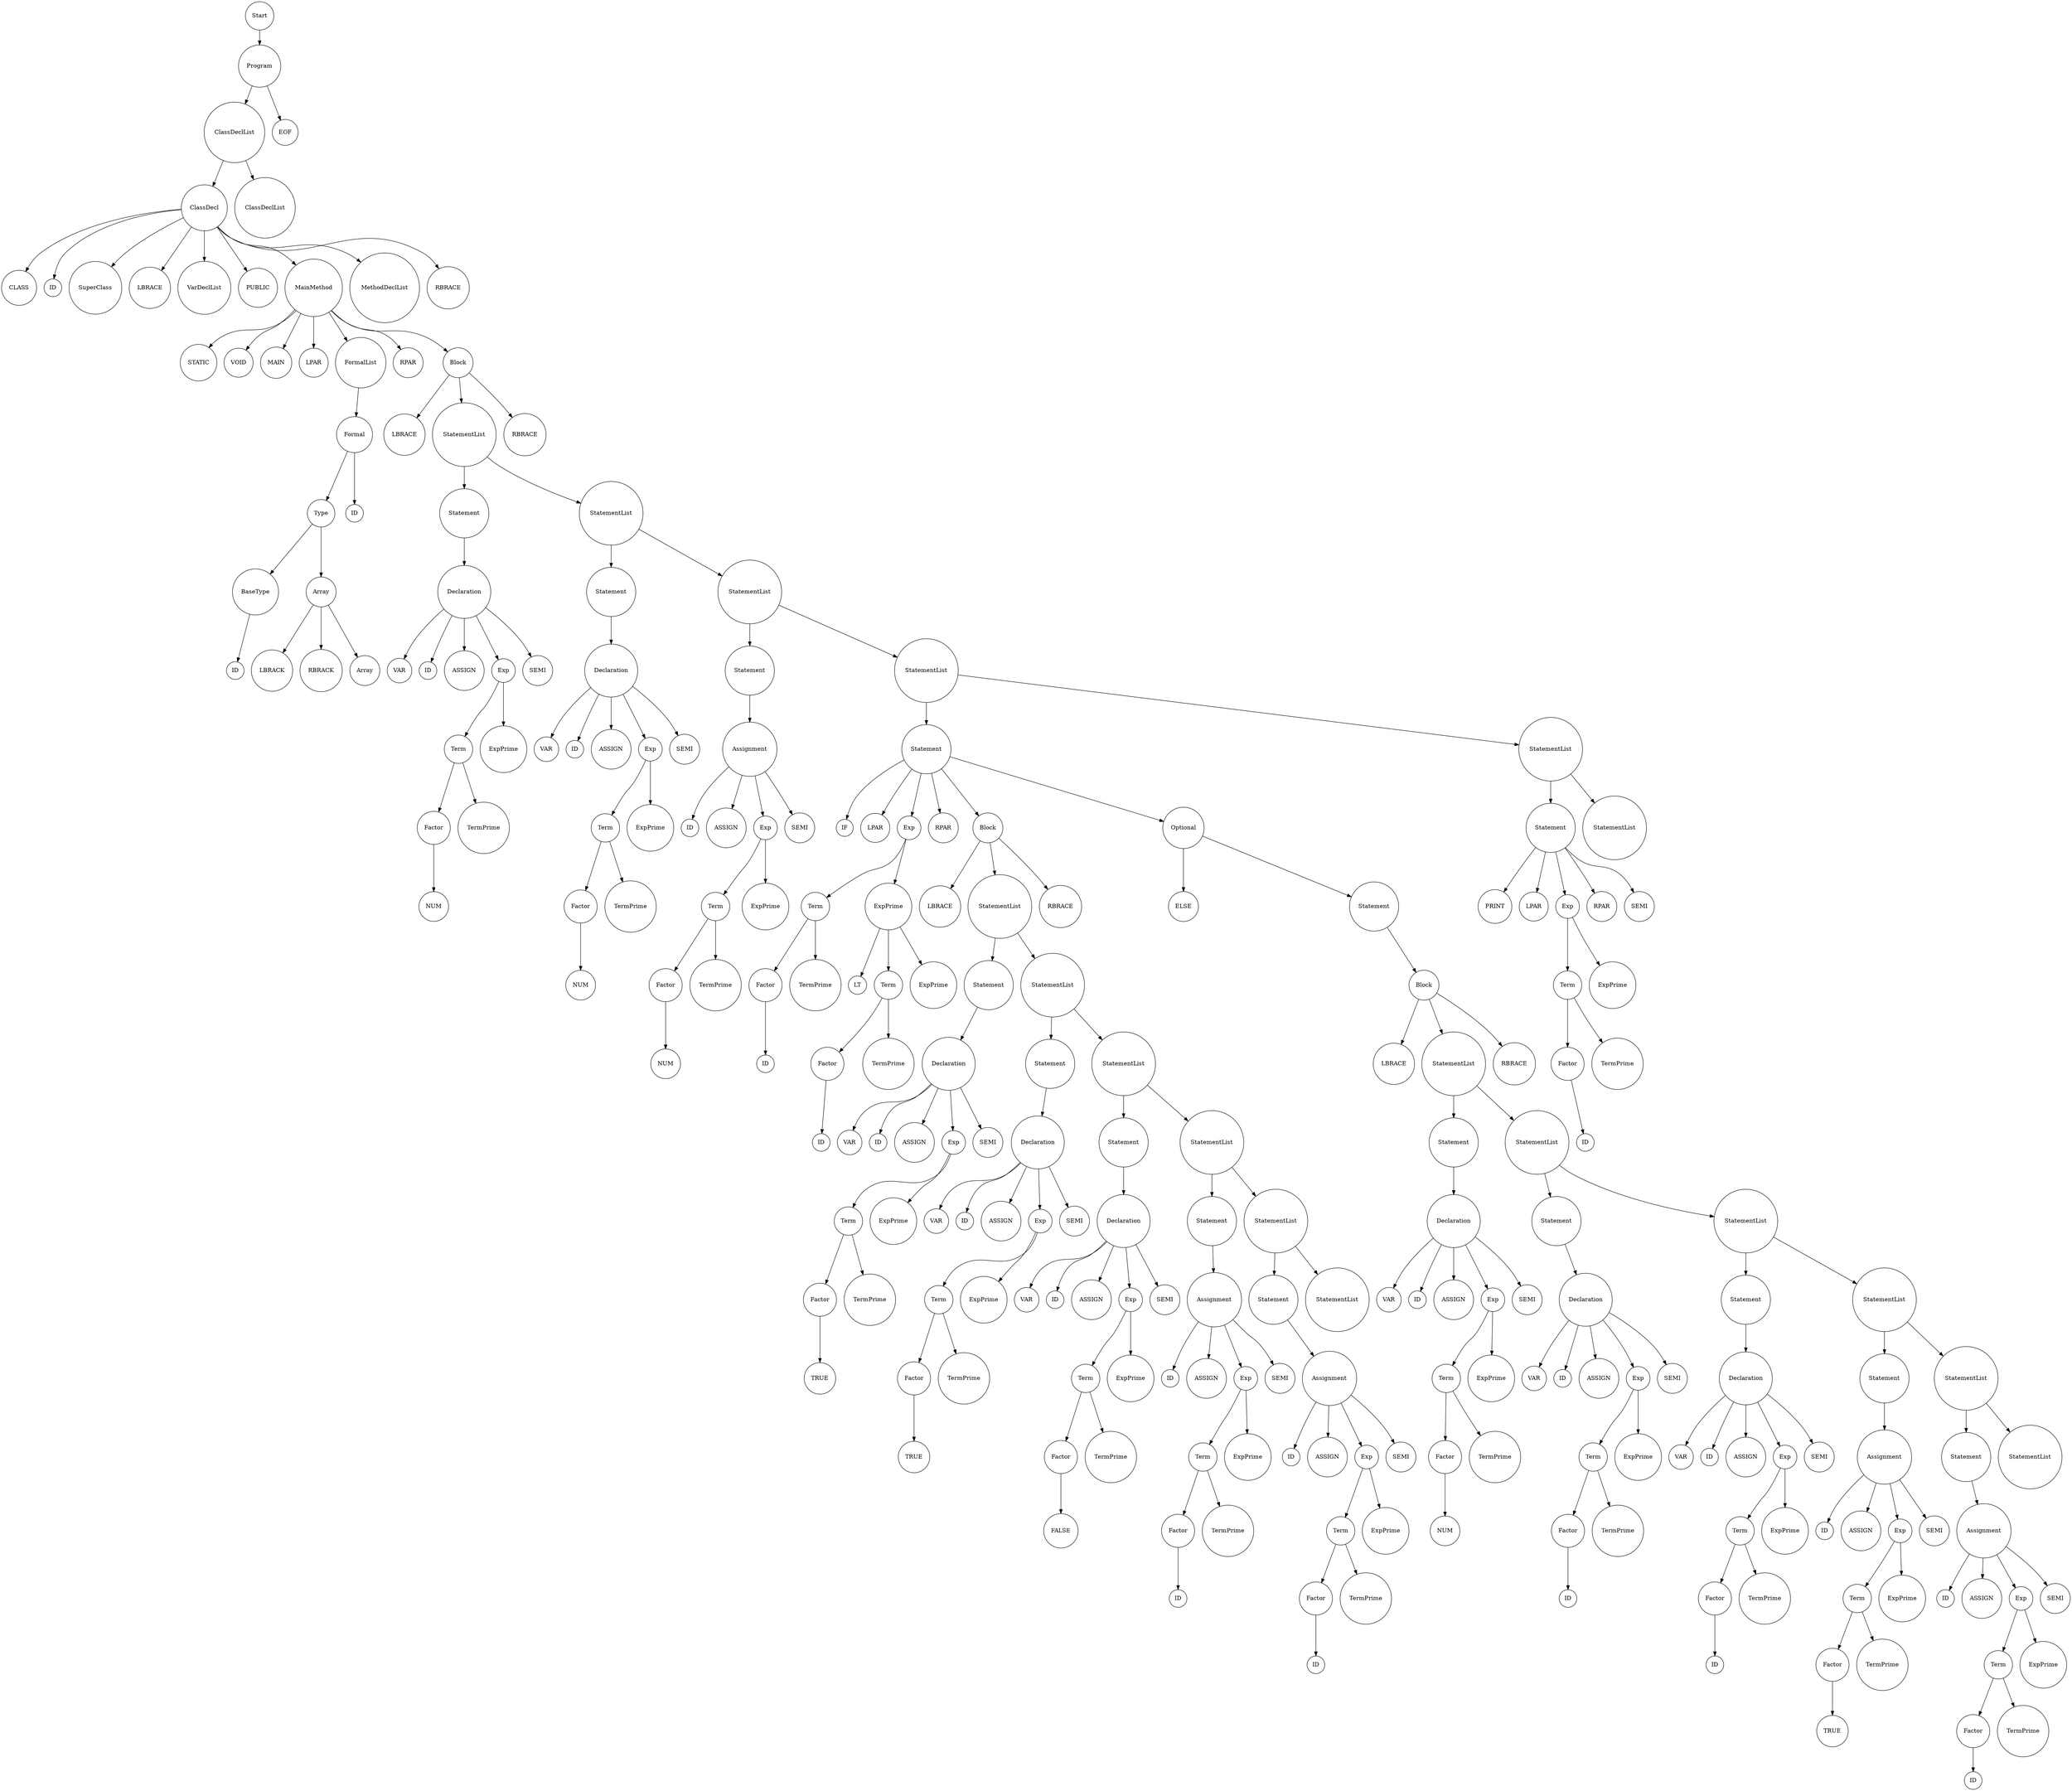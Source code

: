 digraph G {
            rankdir=TB; // Tree-like top-bottom orientation
            node [shape=circle];
              node0 [label="Start"];
  node0_0 [label="Program"];
  node0 -> node0_0;
  node0_0_0 [label="ClassDeclList"];
  node0_0 -> node0_0_0;
  node0_0_0_0 [label="ClassDecl"];
  node0_0_0 -> node0_0_0_0;
  node0_0_0_0_0 [label="CLASS"];
  node0_0_0_0 -> node0_0_0_0_0;
  node0_0_0_0_1 [label="ID"];
  node0_0_0_0 -> node0_0_0_0_1;
  node0_0_0_0_2 [label="SuperClass"];
  node0_0_0_0 -> node0_0_0_0_2;
  node0_0_0_0_3 [label="LBRACE"];
  node0_0_0_0 -> node0_0_0_0_3;
  node0_0_0_0_4 [label="VarDeclList"];
  node0_0_0_0 -> node0_0_0_0_4;
  node0_0_0_0_5 [label="PUBLIC"];
  node0_0_0_0 -> node0_0_0_0_5;
  node0_0_0_0_6 [label="MainMethod"];
  node0_0_0_0 -> node0_0_0_0_6;
  node0_0_0_0_6_0 [label="STATIC"];
  node0_0_0_0_6 -> node0_0_0_0_6_0;
  node0_0_0_0_6_1 [label="VOID"];
  node0_0_0_0_6 -> node0_0_0_0_6_1;
  node0_0_0_0_6_2 [label="MAIN"];
  node0_0_0_0_6 -> node0_0_0_0_6_2;
  node0_0_0_0_6_3 [label="LPAR"];
  node0_0_0_0_6 -> node0_0_0_0_6_3;
  node0_0_0_0_6_4 [label="FormalList"];
  node0_0_0_0_6 -> node0_0_0_0_6_4;
  node0_0_0_0_6_4_0 [label="Formal"];
  node0_0_0_0_6_4 -> node0_0_0_0_6_4_0;
  node0_0_0_0_6_4_0_0 [label="Type"];
  node0_0_0_0_6_4_0 -> node0_0_0_0_6_4_0_0;
  node0_0_0_0_6_4_0_0_0 [label="BaseType"];
  node0_0_0_0_6_4_0_0 -> node0_0_0_0_6_4_0_0_0;
  node0_0_0_0_6_4_0_0_0_0 [label="ID"];
  node0_0_0_0_6_4_0_0_0 -> node0_0_0_0_6_4_0_0_0_0;
  node0_0_0_0_6_4_0_0_1 [label="Array"];
  node0_0_0_0_6_4_0_0 -> node0_0_0_0_6_4_0_0_1;
  node0_0_0_0_6_4_0_0_1_0 [label="LBRACK"];
  node0_0_0_0_6_4_0_0_1 -> node0_0_0_0_6_4_0_0_1_0;
  node0_0_0_0_6_4_0_0_1_1 [label="RBRACK"];
  node0_0_0_0_6_4_0_0_1 -> node0_0_0_0_6_4_0_0_1_1;
  node0_0_0_0_6_4_0_0_1_2 [label="Array"];
  node0_0_0_0_6_4_0_0_1 -> node0_0_0_0_6_4_0_0_1_2;
  node0_0_0_0_6_4_0_1 [label="ID"];
  node0_0_0_0_6_4_0 -> node0_0_0_0_6_4_0_1;
  node0_0_0_0_6_5 [label="RPAR"];
  node0_0_0_0_6 -> node0_0_0_0_6_5;
  node0_0_0_0_6_6 [label="Block"];
  node0_0_0_0_6 -> node0_0_0_0_6_6;
  node0_0_0_0_6_6_0 [label="LBRACE"];
  node0_0_0_0_6_6 -> node0_0_0_0_6_6_0;
  node0_0_0_0_6_6_1 [label="StatementList"];
  node0_0_0_0_6_6 -> node0_0_0_0_6_6_1;
  node0_0_0_0_6_6_1_0 [label="Statement"];
  node0_0_0_0_6_6_1 -> node0_0_0_0_6_6_1_0;
  node0_0_0_0_6_6_1_0_0 [label="Declaration"];
  node0_0_0_0_6_6_1_0 -> node0_0_0_0_6_6_1_0_0;
  node0_0_0_0_6_6_1_0_0_0 [label="VAR"];
  node0_0_0_0_6_6_1_0_0 -> node0_0_0_0_6_6_1_0_0_0;
  node0_0_0_0_6_6_1_0_0_1 [label="ID"];
  node0_0_0_0_6_6_1_0_0 -> node0_0_0_0_6_6_1_0_0_1;
  node0_0_0_0_6_6_1_0_0_2 [label="ASSIGN"];
  node0_0_0_0_6_6_1_0_0 -> node0_0_0_0_6_6_1_0_0_2;
  node0_0_0_0_6_6_1_0_0_3 [label="Exp"];
  node0_0_0_0_6_6_1_0_0 -> node0_0_0_0_6_6_1_0_0_3;
  node0_0_0_0_6_6_1_0_0_3_0 [label="Term"];
  node0_0_0_0_6_6_1_0_0_3 -> node0_0_0_0_6_6_1_0_0_3_0;
  node0_0_0_0_6_6_1_0_0_3_0_0 [label="Factor"];
  node0_0_0_0_6_6_1_0_0_3_0 -> node0_0_0_0_6_6_1_0_0_3_0_0;
  node0_0_0_0_6_6_1_0_0_3_0_0_0 [label="NUM"];
  node0_0_0_0_6_6_1_0_0_3_0_0 -> node0_0_0_0_6_6_1_0_0_3_0_0_0;
  node0_0_0_0_6_6_1_0_0_3_0_1 [label="TermPrime"];
  node0_0_0_0_6_6_1_0_0_3_0 -> node0_0_0_0_6_6_1_0_0_3_0_1;
  node0_0_0_0_6_6_1_0_0_3_1 [label="ExpPrime"];
  node0_0_0_0_6_6_1_0_0_3 -> node0_0_0_0_6_6_1_0_0_3_1;
  node0_0_0_0_6_6_1_0_0_4 [label="SEMI"];
  node0_0_0_0_6_6_1_0_0 -> node0_0_0_0_6_6_1_0_0_4;
  node0_0_0_0_6_6_1_1 [label="StatementList"];
  node0_0_0_0_6_6_1 -> node0_0_0_0_6_6_1_1;
  node0_0_0_0_6_6_1_1_0 [label="Statement"];
  node0_0_0_0_6_6_1_1 -> node0_0_0_0_6_6_1_1_0;
  node0_0_0_0_6_6_1_1_0_0 [label="Declaration"];
  node0_0_0_0_6_6_1_1_0 -> node0_0_0_0_6_6_1_1_0_0;
  node0_0_0_0_6_6_1_1_0_0_0 [label="VAR"];
  node0_0_0_0_6_6_1_1_0_0 -> node0_0_0_0_6_6_1_1_0_0_0;
  node0_0_0_0_6_6_1_1_0_0_1 [label="ID"];
  node0_0_0_0_6_6_1_1_0_0 -> node0_0_0_0_6_6_1_1_0_0_1;
  node0_0_0_0_6_6_1_1_0_0_2 [label="ASSIGN"];
  node0_0_0_0_6_6_1_1_0_0 -> node0_0_0_0_6_6_1_1_0_0_2;
  node0_0_0_0_6_6_1_1_0_0_3 [label="Exp"];
  node0_0_0_0_6_6_1_1_0_0 -> node0_0_0_0_6_6_1_1_0_0_3;
  node0_0_0_0_6_6_1_1_0_0_3_0 [label="Term"];
  node0_0_0_0_6_6_1_1_0_0_3 -> node0_0_0_0_6_6_1_1_0_0_3_0;
  node0_0_0_0_6_6_1_1_0_0_3_0_0 [label="Factor"];
  node0_0_0_0_6_6_1_1_0_0_3_0 -> node0_0_0_0_6_6_1_1_0_0_3_0_0;
  node0_0_0_0_6_6_1_1_0_0_3_0_0_0 [label="NUM"];
  node0_0_0_0_6_6_1_1_0_0_3_0_0 -> node0_0_0_0_6_6_1_1_0_0_3_0_0_0;
  node0_0_0_0_6_6_1_1_0_0_3_0_1 [label="TermPrime"];
  node0_0_0_0_6_6_1_1_0_0_3_0 -> node0_0_0_0_6_6_1_1_0_0_3_0_1;
  node0_0_0_0_6_6_1_1_0_0_3_1 [label="ExpPrime"];
  node0_0_0_0_6_6_1_1_0_0_3 -> node0_0_0_0_6_6_1_1_0_0_3_1;
  node0_0_0_0_6_6_1_1_0_0_4 [label="SEMI"];
  node0_0_0_0_6_6_1_1_0_0 -> node0_0_0_0_6_6_1_1_0_0_4;
  node0_0_0_0_6_6_1_1_1 [label="StatementList"];
  node0_0_0_0_6_6_1_1 -> node0_0_0_0_6_6_1_1_1;
  node0_0_0_0_6_6_1_1_1_0 [label="Statement"];
  node0_0_0_0_6_6_1_1_1 -> node0_0_0_0_6_6_1_1_1_0;
  node0_0_0_0_6_6_1_1_1_0_0 [label="Assignment"];
  node0_0_0_0_6_6_1_1_1_0 -> node0_0_0_0_6_6_1_1_1_0_0;
  node0_0_0_0_6_6_1_1_1_0_0_0 [label="ID"];
  node0_0_0_0_6_6_1_1_1_0_0 -> node0_0_0_0_6_6_1_1_1_0_0_0;
  node0_0_0_0_6_6_1_1_1_0_0_1 [label="ASSIGN"];
  node0_0_0_0_6_6_1_1_1_0_0 -> node0_0_0_0_6_6_1_1_1_0_0_1;
  node0_0_0_0_6_6_1_1_1_0_0_2 [label="Exp"];
  node0_0_0_0_6_6_1_1_1_0_0 -> node0_0_0_0_6_6_1_1_1_0_0_2;
  node0_0_0_0_6_6_1_1_1_0_0_2_0 [label="Term"];
  node0_0_0_0_6_6_1_1_1_0_0_2 -> node0_0_0_0_6_6_1_1_1_0_0_2_0;
  node0_0_0_0_6_6_1_1_1_0_0_2_0_0 [label="Factor"];
  node0_0_0_0_6_6_1_1_1_0_0_2_0 -> node0_0_0_0_6_6_1_1_1_0_0_2_0_0;
  node0_0_0_0_6_6_1_1_1_0_0_2_0_0_0 [label="NUM"];
  node0_0_0_0_6_6_1_1_1_0_0_2_0_0 -> node0_0_0_0_6_6_1_1_1_0_0_2_0_0_0;
  node0_0_0_0_6_6_1_1_1_0_0_2_0_1 [label="TermPrime"];
  node0_0_0_0_6_6_1_1_1_0_0_2_0 -> node0_0_0_0_6_6_1_1_1_0_0_2_0_1;
  node0_0_0_0_6_6_1_1_1_0_0_2_1 [label="ExpPrime"];
  node0_0_0_0_6_6_1_1_1_0_0_2 -> node0_0_0_0_6_6_1_1_1_0_0_2_1;
  node0_0_0_0_6_6_1_1_1_0_0_3 [label="SEMI"];
  node0_0_0_0_6_6_1_1_1_0_0 -> node0_0_0_0_6_6_1_1_1_0_0_3;
  node0_0_0_0_6_6_1_1_1_1 [label="StatementList"];
  node0_0_0_0_6_6_1_1_1 -> node0_0_0_0_6_6_1_1_1_1;
  node0_0_0_0_6_6_1_1_1_1_0 [label="Statement"];
  node0_0_0_0_6_6_1_1_1_1 -> node0_0_0_0_6_6_1_1_1_1_0;
  node0_0_0_0_6_6_1_1_1_1_0_0 [label="IF"];
  node0_0_0_0_6_6_1_1_1_1_0 -> node0_0_0_0_6_6_1_1_1_1_0_0;
  node0_0_0_0_6_6_1_1_1_1_0_1 [label="LPAR"];
  node0_0_0_0_6_6_1_1_1_1_0 -> node0_0_0_0_6_6_1_1_1_1_0_1;
  node0_0_0_0_6_6_1_1_1_1_0_2 [label="Exp"];
  node0_0_0_0_6_6_1_1_1_1_0 -> node0_0_0_0_6_6_1_1_1_1_0_2;
  node0_0_0_0_6_6_1_1_1_1_0_2_0 [label="Term"];
  node0_0_0_0_6_6_1_1_1_1_0_2 -> node0_0_0_0_6_6_1_1_1_1_0_2_0;
  node0_0_0_0_6_6_1_1_1_1_0_2_0_0 [label="Factor"];
  node0_0_0_0_6_6_1_1_1_1_0_2_0 -> node0_0_0_0_6_6_1_1_1_1_0_2_0_0;
  node0_0_0_0_6_6_1_1_1_1_0_2_0_0_0 [label="ID"];
  node0_0_0_0_6_6_1_1_1_1_0_2_0_0 -> node0_0_0_0_6_6_1_1_1_1_0_2_0_0_0;
  node0_0_0_0_6_6_1_1_1_1_0_2_0_1 [label="TermPrime"];
  node0_0_0_0_6_6_1_1_1_1_0_2_0 -> node0_0_0_0_6_6_1_1_1_1_0_2_0_1;
  node0_0_0_0_6_6_1_1_1_1_0_2_1 [label="ExpPrime"];
  node0_0_0_0_6_6_1_1_1_1_0_2 -> node0_0_0_0_6_6_1_1_1_1_0_2_1;
  node0_0_0_0_6_6_1_1_1_1_0_2_1_0 [label="LT"];
  node0_0_0_0_6_6_1_1_1_1_0_2_1 -> node0_0_0_0_6_6_1_1_1_1_0_2_1_0;
  node0_0_0_0_6_6_1_1_1_1_0_2_1_1 [label="Term"];
  node0_0_0_0_6_6_1_1_1_1_0_2_1 -> node0_0_0_0_6_6_1_1_1_1_0_2_1_1;
  node0_0_0_0_6_6_1_1_1_1_0_2_1_1_0 [label="Factor"];
  node0_0_0_0_6_6_1_1_1_1_0_2_1_1 -> node0_0_0_0_6_6_1_1_1_1_0_2_1_1_0;
  node0_0_0_0_6_6_1_1_1_1_0_2_1_1_0_0 [label="ID"];
  node0_0_0_0_6_6_1_1_1_1_0_2_1_1_0 -> node0_0_0_0_6_6_1_1_1_1_0_2_1_1_0_0;
  node0_0_0_0_6_6_1_1_1_1_0_2_1_1_1 [label="TermPrime"];
  node0_0_0_0_6_6_1_1_1_1_0_2_1_1 -> node0_0_0_0_6_6_1_1_1_1_0_2_1_1_1;
  node0_0_0_0_6_6_1_1_1_1_0_2_1_2 [label="ExpPrime"];
  node0_0_0_0_6_6_1_1_1_1_0_2_1 -> node0_0_0_0_6_6_1_1_1_1_0_2_1_2;
  node0_0_0_0_6_6_1_1_1_1_0_3 [label="RPAR"];
  node0_0_0_0_6_6_1_1_1_1_0 -> node0_0_0_0_6_6_1_1_1_1_0_3;
  node0_0_0_0_6_6_1_1_1_1_0_4 [label="Block"];
  node0_0_0_0_6_6_1_1_1_1_0 -> node0_0_0_0_6_6_1_1_1_1_0_4;
  node0_0_0_0_6_6_1_1_1_1_0_4_0 [label="LBRACE"];
  node0_0_0_0_6_6_1_1_1_1_0_4 -> node0_0_0_0_6_6_1_1_1_1_0_4_0;
  node0_0_0_0_6_6_1_1_1_1_0_4_1 [label="StatementList"];
  node0_0_0_0_6_6_1_1_1_1_0_4 -> node0_0_0_0_6_6_1_1_1_1_0_4_1;
  node0_0_0_0_6_6_1_1_1_1_0_4_1_0 [label="Statement"];
  node0_0_0_0_6_6_1_1_1_1_0_4_1 -> node0_0_0_0_6_6_1_1_1_1_0_4_1_0;
  node0_0_0_0_6_6_1_1_1_1_0_4_1_0_0 [label="Declaration"];
  node0_0_0_0_6_6_1_1_1_1_0_4_1_0 -> node0_0_0_0_6_6_1_1_1_1_0_4_1_0_0;
  node0_0_0_0_6_6_1_1_1_1_0_4_1_0_0_0 [label="VAR"];
  node0_0_0_0_6_6_1_1_1_1_0_4_1_0_0 -> node0_0_0_0_6_6_1_1_1_1_0_4_1_0_0_0;
  node0_0_0_0_6_6_1_1_1_1_0_4_1_0_0_1 [label="ID"];
  node0_0_0_0_6_6_1_1_1_1_0_4_1_0_0 -> node0_0_0_0_6_6_1_1_1_1_0_4_1_0_0_1;
  node0_0_0_0_6_6_1_1_1_1_0_4_1_0_0_2 [label="ASSIGN"];
  node0_0_0_0_6_6_1_1_1_1_0_4_1_0_0 -> node0_0_0_0_6_6_1_1_1_1_0_4_1_0_0_2;
  node0_0_0_0_6_6_1_1_1_1_0_4_1_0_0_3 [label="Exp"];
  node0_0_0_0_6_6_1_1_1_1_0_4_1_0_0 -> node0_0_0_0_6_6_1_1_1_1_0_4_1_0_0_3;
  node0_0_0_0_6_6_1_1_1_1_0_4_1_0_0_3_0 [label="Term"];
  node0_0_0_0_6_6_1_1_1_1_0_4_1_0_0_3 -> node0_0_0_0_6_6_1_1_1_1_0_4_1_0_0_3_0;
  node0_0_0_0_6_6_1_1_1_1_0_4_1_0_0_3_0_0 [label="Factor"];
  node0_0_0_0_6_6_1_1_1_1_0_4_1_0_0_3_0 -> node0_0_0_0_6_6_1_1_1_1_0_4_1_0_0_3_0_0;
  node0_0_0_0_6_6_1_1_1_1_0_4_1_0_0_3_0_0_0 [label="TRUE"];
  node0_0_0_0_6_6_1_1_1_1_0_4_1_0_0_3_0_0 -> node0_0_0_0_6_6_1_1_1_1_0_4_1_0_0_3_0_0_0;
  node0_0_0_0_6_6_1_1_1_1_0_4_1_0_0_3_0_1 [label="TermPrime"];
  node0_0_0_0_6_6_1_1_1_1_0_4_1_0_0_3_0 -> node0_0_0_0_6_6_1_1_1_1_0_4_1_0_0_3_0_1;
  node0_0_0_0_6_6_1_1_1_1_0_4_1_0_0_3_1 [label="ExpPrime"];
  node0_0_0_0_6_6_1_1_1_1_0_4_1_0_0_3 -> node0_0_0_0_6_6_1_1_1_1_0_4_1_0_0_3_1;
  node0_0_0_0_6_6_1_1_1_1_0_4_1_0_0_4 [label="SEMI"];
  node0_0_0_0_6_6_1_1_1_1_0_4_1_0_0 -> node0_0_0_0_6_6_1_1_1_1_0_4_1_0_0_4;
  node0_0_0_0_6_6_1_1_1_1_0_4_1_1 [label="StatementList"];
  node0_0_0_0_6_6_1_1_1_1_0_4_1 -> node0_0_0_0_6_6_1_1_1_1_0_4_1_1;
  node0_0_0_0_6_6_1_1_1_1_0_4_1_1_0 [label="Statement"];
  node0_0_0_0_6_6_1_1_1_1_0_4_1_1 -> node0_0_0_0_6_6_1_1_1_1_0_4_1_1_0;
  node0_0_0_0_6_6_1_1_1_1_0_4_1_1_0_0 [label="Declaration"];
  node0_0_0_0_6_6_1_1_1_1_0_4_1_1_0 -> node0_0_0_0_6_6_1_1_1_1_0_4_1_1_0_0;
  node0_0_0_0_6_6_1_1_1_1_0_4_1_1_0_0_0 [label="VAR"];
  node0_0_0_0_6_6_1_1_1_1_0_4_1_1_0_0 -> node0_0_0_0_6_6_1_1_1_1_0_4_1_1_0_0_0;
  node0_0_0_0_6_6_1_1_1_1_0_4_1_1_0_0_1 [label="ID"];
  node0_0_0_0_6_6_1_1_1_1_0_4_1_1_0_0 -> node0_0_0_0_6_6_1_1_1_1_0_4_1_1_0_0_1;
  node0_0_0_0_6_6_1_1_1_1_0_4_1_1_0_0_2 [label="ASSIGN"];
  node0_0_0_0_6_6_1_1_1_1_0_4_1_1_0_0 -> node0_0_0_0_6_6_1_1_1_1_0_4_1_1_0_0_2;
  node0_0_0_0_6_6_1_1_1_1_0_4_1_1_0_0_3 [label="Exp"];
  node0_0_0_0_6_6_1_1_1_1_0_4_1_1_0_0 -> node0_0_0_0_6_6_1_1_1_1_0_4_1_1_0_0_3;
  node0_0_0_0_6_6_1_1_1_1_0_4_1_1_0_0_3_0 [label="Term"];
  node0_0_0_0_6_6_1_1_1_1_0_4_1_1_0_0_3 -> node0_0_0_0_6_6_1_1_1_1_0_4_1_1_0_0_3_0;
  node0_0_0_0_6_6_1_1_1_1_0_4_1_1_0_0_3_0_0 [label="Factor"];
  node0_0_0_0_6_6_1_1_1_1_0_4_1_1_0_0_3_0 -> node0_0_0_0_6_6_1_1_1_1_0_4_1_1_0_0_3_0_0;
  node0_0_0_0_6_6_1_1_1_1_0_4_1_1_0_0_3_0_0_0 [label="TRUE"];
  node0_0_0_0_6_6_1_1_1_1_0_4_1_1_0_0_3_0_0 -> node0_0_0_0_6_6_1_1_1_1_0_4_1_1_0_0_3_0_0_0;
  node0_0_0_0_6_6_1_1_1_1_0_4_1_1_0_0_3_0_1 [label="TermPrime"];
  node0_0_0_0_6_6_1_1_1_1_0_4_1_1_0_0_3_0 -> node0_0_0_0_6_6_1_1_1_1_0_4_1_1_0_0_3_0_1;
  node0_0_0_0_6_6_1_1_1_1_0_4_1_1_0_0_3_1 [label="ExpPrime"];
  node0_0_0_0_6_6_1_1_1_1_0_4_1_1_0_0_3 -> node0_0_0_0_6_6_1_1_1_1_0_4_1_1_0_0_3_1;
  node0_0_0_0_6_6_1_1_1_1_0_4_1_1_0_0_4 [label="SEMI"];
  node0_0_0_0_6_6_1_1_1_1_0_4_1_1_0_0 -> node0_0_0_0_6_6_1_1_1_1_0_4_1_1_0_0_4;
  node0_0_0_0_6_6_1_1_1_1_0_4_1_1_1 [label="StatementList"];
  node0_0_0_0_6_6_1_1_1_1_0_4_1_1 -> node0_0_0_0_6_6_1_1_1_1_0_4_1_1_1;
  node0_0_0_0_6_6_1_1_1_1_0_4_1_1_1_0 [label="Statement"];
  node0_0_0_0_6_6_1_1_1_1_0_4_1_1_1 -> node0_0_0_0_6_6_1_1_1_1_0_4_1_1_1_0;
  node0_0_0_0_6_6_1_1_1_1_0_4_1_1_1_0_0 [label="Declaration"];
  node0_0_0_0_6_6_1_1_1_1_0_4_1_1_1_0 -> node0_0_0_0_6_6_1_1_1_1_0_4_1_1_1_0_0;
  node0_0_0_0_6_6_1_1_1_1_0_4_1_1_1_0_0_0 [label="VAR"];
  node0_0_0_0_6_6_1_1_1_1_0_4_1_1_1_0_0 -> node0_0_0_0_6_6_1_1_1_1_0_4_1_1_1_0_0_0;
  node0_0_0_0_6_6_1_1_1_1_0_4_1_1_1_0_0_1 [label="ID"];
  node0_0_0_0_6_6_1_1_1_1_0_4_1_1_1_0_0 -> node0_0_0_0_6_6_1_1_1_1_0_4_1_1_1_0_0_1;
  node0_0_0_0_6_6_1_1_1_1_0_4_1_1_1_0_0_2 [label="ASSIGN"];
  node0_0_0_0_6_6_1_1_1_1_0_4_1_1_1_0_0 -> node0_0_0_0_6_6_1_1_1_1_0_4_1_1_1_0_0_2;
  node0_0_0_0_6_6_1_1_1_1_0_4_1_1_1_0_0_3 [label="Exp"];
  node0_0_0_0_6_6_1_1_1_1_0_4_1_1_1_0_0 -> node0_0_0_0_6_6_1_1_1_1_0_4_1_1_1_0_0_3;
  node0_0_0_0_6_6_1_1_1_1_0_4_1_1_1_0_0_3_0 [label="Term"];
  node0_0_0_0_6_6_1_1_1_1_0_4_1_1_1_0_0_3 -> node0_0_0_0_6_6_1_1_1_1_0_4_1_1_1_0_0_3_0;
  node0_0_0_0_6_6_1_1_1_1_0_4_1_1_1_0_0_3_0_0 [label="Factor"];
  node0_0_0_0_6_6_1_1_1_1_0_4_1_1_1_0_0_3_0 -> node0_0_0_0_6_6_1_1_1_1_0_4_1_1_1_0_0_3_0_0;
  node0_0_0_0_6_6_1_1_1_1_0_4_1_1_1_0_0_3_0_0_0 [label="FALSE"];
  node0_0_0_0_6_6_1_1_1_1_0_4_1_1_1_0_0_3_0_0 -> node0_0_0_0_6_6_1_1_1_1_0_4_1_1_1_0_0_3_0_0_0;
  node0_0_0_0_6_6_1_1_1_1_0_4_1_1_1_0_0_3_0_1 [label="TermPrime"];
  node0_0_0_0_6_6_1_1_1_1_0_4_1_1_1_0_0_3_0 -> node0_0_0_0_6_6_1_1_1_1_0_4_1_1_1_0_0_3_0_1;
  node0_0_0_0_6_6_1_1_1_1_0_4_1_1_1_0_0_3_1 [label="ExpPrime"];
  node0_0_0_0_6_6_1_1_1_1_0_4_1_1_1_0_0_3 -> node0_0_0_0_6_6_1_1_1_1_0_4_1_1_1_0_0_3_1;
  node0_0_0_0_6_6_1_1_1_1_0_4_1_1_1_0_0_4 [label="SEMI"];
  node0_0_0_0_6_6_1_1_1_1_0_4_1_1_1_0_0 -> node0_0_0_0_6_6_1_1_1_1_0_4_1_1_1_0_0_4;
  node0_0_0_0_6_6_1_1_1_1_0_4_1_1_1_1 [label="StatementList"];
  node0_0_0_0_6_6_1_1_1_1_0_4_1_1_1 -> node0_0_0_0_6_6_1_1_1_1_0_4_1_1_1_1;
  node0_0_0_0_6_6_1_1_1_1_0_4_1_1_1_1_0 [label="Statement"];
  node0_0_0_0_6_6_1_1_1_1_0_4_1_1_1_1 -> node0_0_0_0_6_6_1_1_1_1_0_4_1_1_1_1_0;
  node0_0_0_0_6_6_1_1_1_1_0_4_1_1_1_1_0_0 [label="Assignment"];
  node0_0_0_0_6_6_1_1_1_1_0_4_1_1_1_1_0 -> node0_0_0_0_6_6_1_1_1_1_0_4_1_1_1_1_0_0;
  node0_0_0_0_6_6_1_1_1_1_0_4_1_1_1_1_0_0_0 [label="ID"];
  node0_0_0_0_6_6_1_1_1_1_0_4_1_1_1_1_0_0 -> node0_0_0_0_6_6_1_1_1_1_0_4_1_1_1_1_0_0_0;
  node0_0_0_0_6_6_1_1_1_1_0_4_1_1_1_1_0_0_1 [label="ASSIGN"];
  node0_0_0_0_6_6_1_1_1_1_0_4_1_1_1_1_0_0 -> node0_0_0_0_6_6_1_1_1_1_0_4_1_1_1_1_0_0_1;
  node0_0_0_0_6_6_1_1_1_1_0_4_1_1_1_1_0_0_2 [label="Exp"];
  node0_0_0_0_6_6_1_1_1_1_0_4_1_1_1_1_0_0 -> node0_0_0_0_6_6_1_1_1_1_0_4_1_1_1_1_0_0_2;
  node0_0_0_0_6_6_1_1_1_1_0_4_1_1_1_1_0_0_2_0 [label="Term"];
  node0_0_0_0_6_6_1_1_1_1_0_4_1_1_1_1_0_0_2 -> node0_0_0_0_6_6_1_1_1_1_0_4_1_1_1_1_0_0_2_0;
  node0_0_0_0_6_6_1_1_1_1_0_4_1_1_1_1_0_0_2_0_0 [label="Factor"];
  node0_0_0_0_6_6_1_1_1_1_0_4_1_1_1_1_0_0_2_0 -> node0_0_0_0_6_6_1_1_1_1_0_4_1_1_1_1_0_0_2_0_0;
  node0_0_0_0_6_6_1_1_1_1_0_4_1_1_1_1_0_0_2_0_0_0 [label="ID"];
  node0_0_0_0_6_6_1_1_1_1_0_4_1_1_1_1_0_0_2_0_0 -> node0_0_0_0_6_6_1_1_1_1_0_4_1_1_1_1_0_0_2_0_0_0;
  node0_0_0_0_6_6_1_1_1_1_0_4_1_1_1_1_0_0_2_0_1 [label="TermPrime"];
  node0_0_0_0_6_6_1_1_1_1_0_4_1_1_1_1_0_0_2_0 -> node0_0_0_0_6_6_1_1_1_1_0_4_1_1_1_1_0_0_2_0_1;
  node0_0_0_0_6_6_1_1_1_1_0_4_1_1_1_1_0_0_2_1 [label="ExpPrime"];
  node0_0_0_0_6_6_1_1_1_1_0_4_1_1_1_1_0_0_2 -> node0_0_0_0_6_6_1_1_1_1_0_4_1_1_1_1_0_0_2_1;
  node0_0_0_0_6_6_1_1_1_1_0_4_1_1_1_1_0_0_3 [label="SEMI"];
  node0_0_0_0_6_6_1_1_1_1_0_4_1_1_1_1_0_0 -> node0_0_0_0_6_6_1_1_1_1_0_4_1_1_1_1_0_0_3;
  node0_0_0_0_6_6_1_1_1_1_0_4_1_1_1_1_1 [label="StatementList"];
  node0_0_0_0_6_6_1_1_1_1_0_4_1_1_1_1 -> node0_0_0_0_6_6_1_1_1_1_0_4_1_1_1_1_1;
  node0_0_0_0_6_6_1_1_1_1_0_4_1_1_1_1_1_0 [label="Statement"];
  node0_0_0_0_6_6_1_1_1_1_0_4_1_1_1_1_1 -> node0_0_0_0_6_6_1_1_1_1_0_4_1_1_1_1_1_0;
  node0_0_0_0_6_6_1_1_1_1_0_4_1_1_1_1_1_0_0 [label="Assignment"];
  node0_0_0_0_6_6_1_1_1_1_0_4_1_1_1_1_1_0 -> node0_0_0_0_6_6_1_1_1_1_0_4_1_1_1_1_1_0_0;
  node0_0_0_0_6_6_1_1_1_1_0_4_1_1_1_1_1_0_0_0 [label="ID"];
  node0_0_0_0_6_6_1_1_1_1_0_4_1_1_1_1_1_0_0 -> node0_0_0_0_6_6_1_1_1_1_0_4_1_1_1_1_1_0_0_0;
  node0_0_0_0_6_6_1_1_1_1_0_4_1_1_1_1_1_0_0_1 [label="ASSIGN"];
  node0_0_0_0_6_6_1_1_1_1_0_4_1_1_1_1_1_0_0 -> node0_0_0_0_6_6_1_1_1_1_0_4_1_1_1_1_1_0_0_1;
  node0_0_0_0_6_6_1_1_1_1_0_4_1_1_1_1_1_0_0_2 [label="Exp"];
  node0_0_0_0_6_6_1_1_1_1_0_4_1_1_1_1_1_0_0 -> node0_0_0_0_6_6_1_1_1_1_0_4_1_1_1_1_1_0_0_2;
  node0_0_0_0_6_6_1_1_1_1_0_4_1_1_1_1_1_0_0_2_0 [label="Term"];
  node0_0_0_0_6_6_1_1_1_1_0_4_1_1_1_1_1_0_0_2 -> node0_0_0_0_6_6_1_1_1_1_0_4_1_1_1_1_1_0_0_2_0;
  node0_0_0_0_6_6_1_1_1_1_0_4_1_1_1_1_1_0_0_2_0_0 [label="Factor"];
  node0_0_0_0_6_6_1_1_1_1_0_4_1_1_1_1_1_0_0_2_0 -> node0_0_0_0_6_6_1_1_1_1_0_4_1_1_1_1_1_0_0_2_0_0;
  node0_0_0_0_6_6_1_1_1_1_0_4_1_1_1_1_1_0_0_2_0_0_0 [label="ID"];
  node0_0_0_0_6_6_1_1_1_1_0_4_1_1_1_1_1_0_0_2_0_0 -> node0_0_0_0_6_6_1_1_1_1_0_4_1_1_1_1_1_0_0_2_0_0_0;
  node0_0_0_0_6_6_1_1_1_1_0_4_1_1_1_1_1_0_0_2_0_1 [label="TermPrime"];
  node0_0_0_0_6_6_1_1_1_1_0_4_1_1_1_1_1_0_0_2_0 -> node0_0_0_0_6_6_1_1_1_1_0_4_1_1_1_1_1_0_0_2_0_1;
  node0_0_0_0_6_6_1_1_1_1_0_4_1_1_1_1_1_0_0_2_1 [label="ExpPrime"];
  node0_0_0_0_6_6_1_1_1_1_0_4_1_1_1_1_1_0_0_2 -> node0_0_0_0_6_6_1_1_1_1_0_4_1_1_1_1_1_0_0_2_1;
  node0_0_0_0_6_6_1_1_1_1_0_4_1_1_1_1_1_0_0_3 [label="SEMI"];
  node0_0_0_0_6_6_1_1_1_1_0_4_1_1_1_1_1_0_0 -> node0_0_0_0_6_6_1_1_1_1_0_4_1_1_1_1_1_0_0_3;
  node0_0_0_0_6_6_1_1_1_1_0_4_1_1_1_1_1_1 [label="StatementList"];
  node0_0_0_0_6_6_1_1_1_1_0_4_1_1_1_1_1 -> node0_0_0_0_6_6_1_1_1_1_0_4_1_1_1_1_1_1;
  node0_0_0_0_6_6_1_1_1_1_0_4_2 [label="RBRACE"];
  node0_0_0_0_6_6_1_1_1_1_0_4 -> node0_0_0_0_6_6_1_1_1_1_0_4_2;
  node0_0_0_0_6_6_1_1_1_1_0_5 [label="Optional"];
  node0_0_0_0_6_6_1_1_1_1_0 -> node0_0_0_0_6_6_1_1_1_1_0_5;
  node0_0_0_0_6_6_1_1_1_1_0_5_0 [label="ELSE"];
  node0_0_0_0_6_6_1_1_1_1_0_5 -> node0_0_0_0_6_6_1_1_1_1_0_5_0;
  node0_0_0_0_6_6_1_1_1_1_0_5_1 [label="Statement"];
  node0_0_0_0_6_6_1_1_1_1_0_5 -> node0_0_0_0_6_6_1_1_1_1_0_5_1;
  node0_0_0_0_6_6_1_1_1_1_0_5_1_0 [label="Block"];
  node0_0_0_0_6_6_1_1_1_1_0_5_1 -> node0_0_0_0_6_6_1_1_1_1_0_5_1_0;
  node0_0_0_0_6_6_1_1_1_1_0_5_1_0_0 [label="LBRACE"];
  node0_0_0_0_6_6_1_1_1_1_0_5_1_0 -> node0_0_0_0_6_6_1_1_1_1_0_5_1_0_0;
  node0_0_0_0_6_6_1_1_1_1_0_5_1_0_1 [label="StatementList"];
  node0_0_0_0_6_6_1_1_1_1_0_5_1_0 -> node0_0_0_0_6_6_1_1_1_1_0_5_1_0_1;
  node0_0_0_0_6_6_1_1_1_1_0_5_1_0_1_0 [label="Statement"];
  node0_0_0_0_6_6_1_1_1_1_0_5_1_0_1 -> node0_0_0_0_6_6_1_1_1_1_0_5_1_0_1_0;
  node0_0_0_0_6_6_1_1_1_1_0_5_1_0_1_0_0 [label="Declaration"];
  node0_0_0_0_6_6_1_1_1_1_0_5_1_0_1_0 -> node0_0_0_0_6_6_1_1_1_1_0_5_1_0_1_0_0;
  node0_0_0_0_6_6_1_1_1_1_0_5_1_0_1_0_0_0 [label="VAR"];
  node0_0_0_0_6_6_1_1_1_1_0_5_1_0_1_0_0 -> node0_0_0_0_6_6_1_1_1_1_0_5_1_0_1_0_0_0;
  node0_0_0_0_6_6_1_1_1_1_0_5_1_0_1_0_0_1 [label="ID"];
  node0_0_0_0_6_6_1_1_1_1_0_5_1_0_1_0_0 -> node0_0_0_0_6_6_1_1_1_1_0_5_1_0_1_0_0_1;
  node0_0_0_0_6_6_1_1_1_1_0_5_1_0_1_0_0_2 [label="ASSIGN"];
  node0_0_0_0_6_6_1_1_1_1_0_5_1_0_1_0_0 -> node0_0_0_0_6_6_1_1_1_1_0_5_1_0_1_0_0_2;
  node0_0_0_0_6_6_1_1_1_1_0_5_1_0_1_0_0_3 [label="Exp"];
  node0_0_0_0_6_6_1_1_1_1_0_5_1_0_1_0_0 -> node0_0_0_0_6_6_1_1_1_1_0_5_1_0_1_0_0_3;
  node0_0_0_0_6_6_1_1_1_1_0_5_1_0_1_0_0_3_0 [label="Term"];
  node0_0_0_0_6_6_1_1_1_1_0_5_1_0_1_0_0_3 -> node0_0_0_0_6_6_1_1_1_1_0_5_1_0_1_0_0_3_0;
  node0_0_0_0_6_6_1_1_1_1_0_5_1_0_1_0_0_3_0_0 [label="Factor"];
  node0_0_0_0_6_6_1_1_1_1_0_5_1_0_1_0_0_3_0 -> node0_0_0_0_6_6_1_1_1_1_0_5_1_0_1_0_0_3_0_0;
  node0_0_0_0_6_6_1_1_1_1_0_5_1_0_1_0_0_3_0_0_0 [label="NUM"];
  node0_0_0_0_6_6_1_1_1_1_0_5_1_0_1_0_0_3_0_0 -> node0_0_0_0_6_6_1_1_1_1_0_5_1_0_1_0_0_3_0_0_0;
  node0_0_0_0_6_6_1_1_1_1_0_5_1_0_1_0_0_3_0_1 [label="TermPrime"];
  node0_0_0_0_6_6_1_1_1_1_0_5_1_0_1_0_0_3_0 -> node0_0_0_0_6_6_1_1_1_1_0_5_1_0_1_0_0_3_0_1;
  node0_0_0_0_6_6_1_1_1_1_0_5_1_0_1_0_0_3_1 [label="ExpPrime"];
  node0_0_0_0_6_6_1_1_1_1_0_5_1_0_1_0_0_3 -> node0_0_0_0_6_6_1_1_1_1_0_5_1_0_1_0_0_3_1;
  node0_0_0_0_6_6_1_1_1_1_0_5_1_0_1_0_0_4 [label="SEMI"];
  node0_0_0_0_6_6_1_1_1_1_0_5_1_0_1_0_0 -> node0_0_0_0_6_6_1_1_1_1_0_5_1_0_1_0_0_4;
  node0_0_0_0_6_6_1_1_1_1_0_5_1_0_1_1 [label="StatementList"];
  node0_0_0_0_6_6_1_1_1_1_0_5_1_0_1 -> node0_0_0_0_6_6_1_1_1_1_0_5_1_0_1_1;
  node0_0_0_0_6_6_1_1_1_1_0_5_1_0_1_1_0 [label="Statement"];
  node0_0_0_0_6_6_1_1_1_1_0_5_1_0_1_1 -> node0_0_0_0_6_6_1_1_1_1_0_5_1_0_1_1_0;
  node0_0_0_0_6_6_1_1_1_1_0_5_1_0_1_1_0_0 [label="Declaration"];
  node0_0_0_0_6_6_1_1_1_1_0_5_1_0_1_1_0 -> node0_0_0_0_6_6_1_1_1_1_0_5_1_0_1_1_0_0;
  node0_0_0_0_6_6_1_1_1_1_0_5_1_0_1_1_0_0_0 [label="VAR"];
  node0_0_0_0_6_6_1_1_1_1_0_5_1_0_1_1_0_0 -> node0_0_0_0_6_6_1_1_1_1_0_5_1_0_1_1_0_0_0;
  node0_0_0_0_6_6_1_1_1_1_0_5_1_0_1_1_0_0_1 [label="ID"];
  node0_0_0_0_6_6_1_1_1_1_0_5_1_0_1_1_0_0 -> node0_0_0_0_6_6_1_1_1_1_0_5_1_0_1_1_0_0_1;
  node0_0_0_0_6_6_1_1_1_1_0_5_1_0_1_1_0_0_2 [label="ASSIGN"];
  node0_0_0_0_6_6_1_1_1_1_0_5_1_0_1_1_0_0 -> node0_0_0_0_6_6_1_1_1_1_0_5_1_0_1_1_0_0_2;
  node0_0_0_0_6_6_1_1_1_1_0_5_1_0_1_1_0_0_3 [label="Exp"];
  node0_0_0_0_6_6_1_1_1_1_0_5_1_0_1_1_0_0 -> node0_0_0_0_6_6_1_1_1_1_0_5_1_0_1_1_0_0_3;
  node0_0_0_0_6_6_1_1_1_1_0_5_1_0_1_1_0_0_3_0 [label="Term"];
  node0_0_0_0_6_6_1_1_1_1_0_5_1_0_1_1_0_0_3 -> node0_0_0_0_6_6_1_1_1_1_0_5_1_0_1_1_0_0_3_0;
  node0_0_0_0_6_6_1_1_1_1_0_5_1_0_1_1_0_0_3_0_0 [label="Factor"];
  node0_0_0_0_6_6_1_1_1_1_0_5_1_0_1_1_0_0_3_0 -> node0_0_0_0_6_6_1_1_1_1_0_5_1_0_1_1_0_0_3_0_0;
  node0_0_0_0_6_6_1_1_1_1_0_5_1_0_1_1_0_0_3_0_0_0 [label="ID"];
  node0_0_0_0_6_6_1_1_1_1_0_5_1_0_1_1_0_0_3_0_0 -> node0_0_0_0_6_6_1_1_1_1_0_5_1_0_1_1_0_0_3_0_0_0;
  node0_0_0_0_6_6_1_1_1_1_0_5_1_0_1_1_0_0_3_0_1 [label="TermPrime"];
  node0_0_0_0_6_6_1_1_1_1_0_5_1_0_1_1_0_0_3_0 -> node0_0_0_0_6_6_1_1_1_1_0_5_1_0_1_1_0_0_3_0_1;
  node0_0_0_0_6_6_1_1_1_1_0_5_1_0_1_1_0_0_3_1 [label="ExpPrime"];
  node0_0_0_0_6_6_1_1_1_1_0_5_1_0_1_1_0_0_3 -> node0_0_0_0_6_6_1_1_1_1_0_5_1_0_1_1_0_0_3_1;
  node0_0_0_0_6_6_1_1_1_1_0_5_1_0_1_1_0_0_4 [label="SEMI"];
  node0_0_0_0_6_6_1_1_1_1_0_5_1_0_1_1_0_0 -> node0_0_0_0_6_6_1_1_1_1_0_5_1_0_1_1_0_0_4;
  node0_0_0_0_6_6_1_1_1_1_0_5_1_0_1_1_1 [label="StatementList"];
  node0_0_0_0_6_6_1_1_1_1_0_5_1_0_1_1 -> node0_0_0_0_6_6_1_1_1_1_0_5_1_0_1_1_1;
  node0_0_0_0_6_6_1_1_1_1_0_5_1_0_1_1_1_0 [label="Statement"];
  node0_0_0_0_6_6_1_1_1_1_0_5_1_0_1_1_1 -> node0_0_0_0_6_6_1_1_1_1_0_5_1_0_1_1_1_0;
  node0_0_0_0_6_6_1_1_1_1_0_5_1_0_1_1_1_0_0 [label="Declaration"];
  node0_0_0_0_6_6_1_1_1_1_0_5_1_0_1_1_1_0 -> node0_0_0_0_6_6_1_1_1_1_0_5_1_0_1_1_1_0_0;
  node0_0_0_0_6_6_1_1_1_1_0_5_1_0_1_1_1_0_0_0 [label="VAR"];
  node0_0_0_0_6_6_1_1_1_1_0_5_1_0_1_1_1_0_0 -> node0_0_0_0_6_6_1_1_1_1_0_5_1_0_1_1_1_0_0_0;
  node0_0_0_0_6_6_1_1_1_1_0_5_1_0_1_1_1_0_0_1 [label="ID"];
  node0_0_0_0_6_6_1_1_1_1_0_5_1_0_1_1_1_0_0 -> node0_0_0_0_6_6_1_1_1_1_0_5_1_0_1_1_1_0_0_1;
  node0_0_0_0_6_6_1_1_1_1_0_5_1_0_1_1_1_0_0_2 [label="ASSIGN"];
  node0_0_0_0_6_6_1_1_1_1_0_5_1_0_1_1_1_0_0 -> node0_0_0_0_6_6_1_1_1_1_0_5_1_0_1_1_1_0_0_2;
  node0_0_0_0_6_6_1_1_1_1_0_5_1_0_1_1_1_0_0_3 [label="Exp"];
  node0_0_0_0_6_6_1_1_1_1_0_5_1_0_1_1_1_0_0 -> node0_0_0_0_6_6_1_1_1_1_0_5_1_0_1_1_1_0_0_3;
  node0_0_0_0_6_6_1_1_1_1_0_5_1_0_1_1_1_0_0_3_0 [label="Term"];
  node0_0_0_0_6_6_1_1_1_1_0_5_1_0_1_1_1_0_0_3 -> node0_0_0_0_6_6_1_1_1_1_0_5_1_0_1_1_1_0_0_3_0;
  node0_0_0_0_6_6_1_1_1_1_0_5_1_0_1_1_1_0_0_3_0_0 [label="Factor"];
  node0_0_0_0_6_6_1_1_1_1_0_5_1_0_1_1_1_0_0_3_0 -> node0_0_0_0_6_6_1_1_1_1_0_5_1_0_1_1_1_0_0_3_0_0;
  node0_0_0_0_6_6_1_1_1_1_0_5_1_0_1_1_1_0_0_3_0_0_0 [label="ID"];
  node0_0_0_0_6_6_1_1_1_1_0_5_1_0_1_1_1_0_0_3_0_0 -> node0_0_0_0_6_6_1_1_1_1_0_5_1_0_1_1_1_0_0_3_0_0_0;
  node0_0_0_0_6_6_1_1_1_1_0_5_1_0_1_1_1_0_0_3_0_1 [label="TermPrime"];
  node0_0_0_0_6_6_1_1_1_1_0_5_1_0_1_1_1_0_0_3_0 -> node0_0_0_0_6_6_1_1_1_1_0_5_1_0_1_1_1_0_0_3_0_1;
  node0_0_0_0_6_6_1_1_1_1_0_5_1_0_1_1_1_0_0_3_1 [label="ExpPrime"];
  node0_0_0_0_6_6_1_1_1_1_0_5_1_0_1_1_1_0_0_3 -> node0_0_0_0_6_6_1_1_1_1_0_5_1_0_1_1_1_0_0_3_1;
  node0_0_0_0_6_6_1_1_1_1_0_5_1_0_1_1_1_0_0_4 [label="SEMI"];
  node0_0_0_0_6_6_1_1_1_1_0_5_1_0_1_1_1_0_0 -> node0_0_0_0_6_6_1_1_1_1_0_5_1_0_1_1_1_0_0_4;
  node0_0_0_0_6_6_1_1_1_1_0_5_1_0_1_1_1_1 [label="StatementList"];
  node0_0_0_0_6_6_1_1_1_1_0_5_1_0_1_1_1 -> node0_0_0_0_6_6_1_1_1_1_0_5_1_0_1_1_1_1;
  node0_0_0_0_6_6_1_1_1_1_0_5_1_0_1_1_1_1_0 [label="Statement"];
  node0_0_0_0_6_6_1_1_1_1_0_5_1_0_1_1_1_1 -> node0_0_0_0_6_6_1_1_1_1_0_5_1_0_1_1_1_1_0;
  node0_0_0_0_6_6_1_1_1_1_0_5_1_0_1_1_1_1_0_0 [label="Assignment"];
  node0_0_0_0_6_6_1_1_1_1_0_5_1_0_1_1_1_1_0 -> node0_0_0_0_6_6_1_1_1_1_0_5_1_0_1_1_1_1_0_0;
  node0_0_0_0_6_6_1_1_1_1_0_5_1_0_1_1_1_1_0_0_0 [label="ID"];
  node0_0_0_0_6_6_1_1_1_1_0_5_1_0_1_1_1_1_0_0 -> node0_0_0_0_6_6_1_1_1_1_0_5_1_0_1_1_1_1_0_0_0;
  node0_0_0_0_6_6_1_1_1_1_0_5_1_0_1_1_1_1_0_0_1 [label="ASSIGN"];
  node0_0_0_0_6_6_1_1_1_1_0_5_1_0_1_1_1_1_0_0 -> node0_0_0_0_6_6_1_1_1_1_0_5_1_0_1_1_1_1_0_0_1;
  node0_0_0_0_6_6_1_1_1_1_0_5_1_0_1_1_1_1_0_0_2 [label="Exp"];
  node0_0_0_0_6_6_1_1_1_1_0_5_1_0_1_1_1_1_0_0 -> node0_0_0_0_6_6_1_1_1_1_0_5_1_0_1_1_1_1_0_0_2;
  node0_0_0_0_6_6_1_1_1_1_0_5_1_0_1_1_1_1_0_0_2_0 [label="Term"];
  node0_0_0_0_6_6_1_1_1_1_0_5_1_0_1_1_1_1_0_0_2 -> node0_0_0_0_6_6_1_1_1_1_0_5_1_0_1_1_1_1_0_0_2_0;
  node0_0_0_0_6_6_1_1_1_1_0_5_1_0_1_1_1_1_0_0_2_0_0 [label="Factor"];
  node0_0_0_0_6_6_1_1_1_1_0_5_1_0_1_1_1_1_0_0_2_0 -> node0_0_0_0_6_6_1_1_1_1_0_5_1_0_1_1_1_1_0_0_2_0_0;
  node0_0_0_0_6_6_1_1_1_1_0_5_1_0_1_1_1_1_0_0_2_0_0_0 [label="TRUE"];
  node0_0_0_0_6_6_1_1_1_1_0_5_1_0_1_1_1_1_0_0_2_0_0 -> node0_0_0_0_6_6_1_1_1_1_0_5_1_0_1_1_1_1_0_0_2_0_0_0;
  node0_0_0_0_6_6_1_1_1_1_0_5_1_0_1_1_1_1_0_0_2_0_1 [label="TermPrime"];
  node0_0_0_0_6_6_1_1_1_1_0_5_1_0_1_1_1_1_0_0_2_0 -> node0_0_0_0_6_6_1_1_1_1_0_5_1_0_1_1_1_1_0_0_2_0_1;
  node0_0_0_0_6_6_1_1_1_1_0_5_1_0_1_1_1_1_0_0_2_1 [label="ExpPrime"];
  node0_0_0_0_6_6_1_1_1_1_0_5_1_0_1_1_1_1_0_0_2 -> node0_0_0_0_6_6_1_1_1_1_0_5_1_0_1_1_1_1_0_0_2_1;
  node0_0_0_0_6_6_1_1_1_1_0_5_1_0_1_1_1_1_0_0_3 [label="SEMI"];
  node0_0_0_0_6_6_1_1_1_1_0_5_1_0_1_1_1_1_0_0 -> node0_0_0_0_6_6_1_1_1_1_0_5_1_0_1_1_1_1_0_0_3;
  node0_0_0_0_6_6_1_1_1_1_0_5_1_0_1_1_1_1_1 [label="StatementList"];
  node0_0_0_0_6_6_1_1_1_1_0_5_1_0_1_1_1_1 -> node0_0_0_0_6_6_1_1_1_1_0_5_1_0_1_1_1_1_1;
  node0_0_0_0_6_6_1_1_1_1_0_5_1_0_1_1_1_1_1_0 [label="Statement"];
  node0_0_0_0_6_6_1_1_1_1_0_5_1_0_1_1_1_1_1 -> node0_0_0_0_6_6_1_1_1_1_0_5_1_0_1_1_1_1_1_0;
  node0_0_0_0_6_6_1_1_1_1_0_5_1_0_1_1_1_1_1_0_0 [label="Assignment"];
  node0_0_0_0_6_6_1_1_1_1_0_5_1_0_1_1_1_1_1_0 -> node0_0_0_0_6_6_1_1_1_1_0_5_1_0_1_1_1_1_1_0_0;
  node0_0_0_0_6_6_1_1_1_1_0_5_1_0_1_1_1_1_1_0_0_0 [label="ID"];
  node0_0_0_0_6_6_1_1_1_1_0_5_1_0_1_1_1_1_1_0_0 -> node0_0_0_0_6_6_1_1_1_1_0_5_1_0_1_1_1_1_1_0_0_0;
  node0_0_0_0_6_6_1_1_1_1_0_5_1_0_1_1_1_1_1_0_0_1 [label="ASSIGN"];
  node0_0_0_0_6_6_1_1_1_1_0_5_1_0_1_1_1_1_1_0_0 -> node0_0_0_0_6_6_1_1_1_1_0_5_1_0_1_1_1_1_1_0_0_1;
  node0_0_0_0_6_6_1_1_1_1_0_5_1_0_1_1_1_1_1_0_0_2 [label="Exp"];
  node0_0_0_0_6_6_1_1_1_1_0_5_1_0_1_1_1_1_1_0_0 -> node0_0_0_0_6_6_1_1_1_1_0_5_1_0_1_1_1_1_1_0_0_2;
  node0_0_0_0_6_6_1_1_1_1_0_5_1_0_1_1_1_1_1_0_0_2_0 [label="Term"];
  node0_0_0_0_6_6_1_1_1_1_0_5_1_0_1_1_1_1_1_0_0_2 -> node0_0_0_0_6_6_1_1_1_1_0_5_1_0_1_1_1_1_1_0_0_2_0;
  node0_0_0_0_6_6_1_1_1_1_0_5_1_0_1_1_1_1_1_0_0_2_0_0 [label="Factor"];
  node0_0_0_0_6_6_1_1_1_1_0_5_1_0_1_1_1_1_1_0_0_2_0 -> node0_0_0_0_6_6_1_1_1_1_0_5_1_0_1_1_1_1_1_0_0_2_0_0;
  node0_0_0_0_6_6_1_1_1_1_0_5_1_0_1_1_1_1_1_0_0_2_0_0_0 [label="ID"];
  node0_0_0_0_6_6_1_1_1_1_0_5_1_0_1_1_1_1_1_0_0_2_0_0 -> node0_0_0_0_6_6_1_1_1_1_0_5_1_0_1_1_1_1_1_0_0_2_0_0_0;
  node0_0_0_0_6_6_1_1_1_1_0_5_1_0_1_1_1_1_1_0_0_2_0_1 [label="TermPrime"];
  node0_0_0_0_6_6_1_1_1_1_0_5_1_0_1_1_1_1_1_0_0_2_0 -> node0_0_0_0_6_6_1_1_1_1_0_5_1_0_1_1_1_1_1_0_0_2_0_1;
  node0_0_0_0_6_6_1_1_1_1_0_5_1_0_1_1_1_1_1_0_0_2_1 [label="ExpPrime"];
  node0_0_0_0_6_6_1_1_1_1_0_5_1_0_1_1_1_1_1_0_0_2 -> node0_0_0_0_6_6_1_1_1_1_0_5_1_0_1_1_1_1_1_0_0_2_1;
  node0_0_0_0_6_6_1_1_1_1_0_5_1_0_1_1_1_1_1_0_0_3 [label="SEMI"];
  node0_0_0_0_6_6_1_1_1_1_0_5_1_0_1_1_1_1_1_0_0 -> node0_0_0_0_6_6_1_1_1_1_0_5_1_0_1_1_1_1_1_0_0_3;
  node0_0_0_0_6_6_1_1_1_1_0_5_1_0_1_1_1_1_1_1 [label="StatementList"];
  node0_0_0_0_6_6_1_1_1_1_0_5_1_0_1_1_1_1_1 -> node0_0_0_0_6_6_1_1_1_1_0_5_1_0_1_1_1_1_1_1;
  node0_0_0_0_6_6_1_1_1_1_0_5_1_0_2 [label="RBRACE"];
  node0_0_0_0_6_6_1_1_1_1_0_5_1_0 -> node0_0_0_0_6_6_1_1_1_1_0_5_1_0_2;
  node0_0_0_0_6_6_1_1_1_1_1 [label="StatementList"];
  node0_0_0_0_6_6_1_1_1_1 -> node0_0_0_0_6_6_1_1_1_1_1;
  node0_0_0_0_6_6_1_1_1_1_1_0 [label="Statement"];
  node0_0_0_0_6_6_1_1_1_1_1 -> node0_0_0_0_6_6_1_1_1_1_1_0;
  node0_0_0_0_6_6_1_1_1_1_1_0_0 [label="PRINT"];
  node0_0_0_0_6_6_1_1_1_1_1_0 -> node0_0_0_0_6_6_1_1_1_1_1_0_0;
  node0_0_0_0_6_6_1_1_1_1_1_0_1 [label="LPAR"];
  node0_0_0_0_6_6_1_1_1_1_1_0 -> node0_0_0_0_6_6_1_1_1_1_1_0_1;
  node0_0_0_0_6_6_1_1_1_1_1_0_2 [label="Exp"];
  node0_0_0_0_6_6_1_1_1_1_1_0 -> node0_0_0_0_6_6_1_1_1_1_1_0_2;
  node0_0_0_0_6_6_1_1_1_1_1_0_2_0 [label="Term"];
  node0_0_0_0_6_6_1_1_1_1_1_0_2 -> node0_0_0_0_6_6_1_1_1_1_1_0_2_0;
  node0_0_0_0_6_6_1_1_1_1_1_0_2_0_0 [label="Factor"];
  node0_0_0_0_6_6_1_1_1_1_1_0_2_0 -> node0_0_0_0_6_6_1_1_1_1_1_0_2_0_0;
  node0_0_0_0_6_6_1_1_1_1_1_0_2_0_0_0 [label="ID"];
  node0_0_0_0_6_6_1_1_1_1_1_0_2_0_0 -> node0_0_0_0_6_6_1_1_1_1_1_0_2_0_0_0;
  node0_0_0_0_6_6_1_1_1_1_1_0_2_0_1 [label="TermPrime"];
  node0_0_0_0_6_6_1_1_1_1_1_0_2_0 -> node0_0_0_0_6_6_1_1_1_1_1_0_2_0_1;
  node0_0_0_0_6_6_1_1_1_1_1_0_2_1 [label="ExpPrime"];
  node0_0_0_0_6_6_1_1_1_1_1_0_2 -> node0_0_0_0_6_6_1_1_1_1_1_0_2_1;
  node0_0_0_0_6_6_1_1_1_1_1_0_3 [label="RPAR"];
  node0_0_0_0_6_6_1_1_1_1_1_0 -> node0_0_0_0_6_6_1_1_1_1_1_0_3;
  node0_0_0_0_6_6_1_1_1_1_1_0_4 [label="SEMI"];
  node0_0_0_0_6_6_1_1_1_1_1_0 -> node0_0_0_0_6_6_1_1_1_1_1_0_4;
  node0_0_0_0_6_6_1_1_1_1_1_1 [label="StatementList"];
  node0_0_0_0_6_6_1_1_1_1_1 -> node0_0_0_0_6_6_1_1_1_1_1_1;
  node0_0_0_0_6_6_2 [label="RBRACE"];
  node0_0_0_0_6_6 -> node0_0_0_0_6_6_2;
  node0_0_0_0_7 [label="MethodDeclList"];
  node0_0_0_0 -> node0_0_0_0_7;
  node0_0_0_0_8 [label="RBRACE"];
  node0_0_0_0 -> node0_0_0_0_8;
  node0_0_0_1 [label="ClassDeclList"];
  node0_0_0 -> node0_0_0_1;
  node0_0_1 [label="EOF"];
  node0_0 -> node0_0_1;
        }
